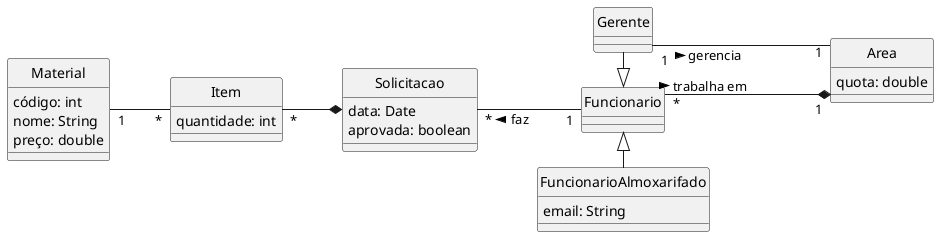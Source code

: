@startuml Classes
skinparam style strictuml
skinparam linetype ortho
left to right direction

class Solicitacao {
  data: Date
  aprovada: boolean
}

class Item {
  quantidade: int
}

class Material {
  código: int
  nome: String
  preço: double
}

class Area {
  quota: double
}

class Funcionario {
}

class FuncionarioAlmoxarifado {
  email: String
}

class Gerente {
}

Material "1" -- "*" Item
Item "*" --* Solicitacao
Solicitacao "*" -- "1" Funcionario: < faz
Funcionario "*" ---* "1" Area: trabalha em >
Gerente "1" -- "1" Area: gerencia >
Gerente -|> Funcionario
Funcionario <|- FuncionarioAlmoxarifado

@enduml